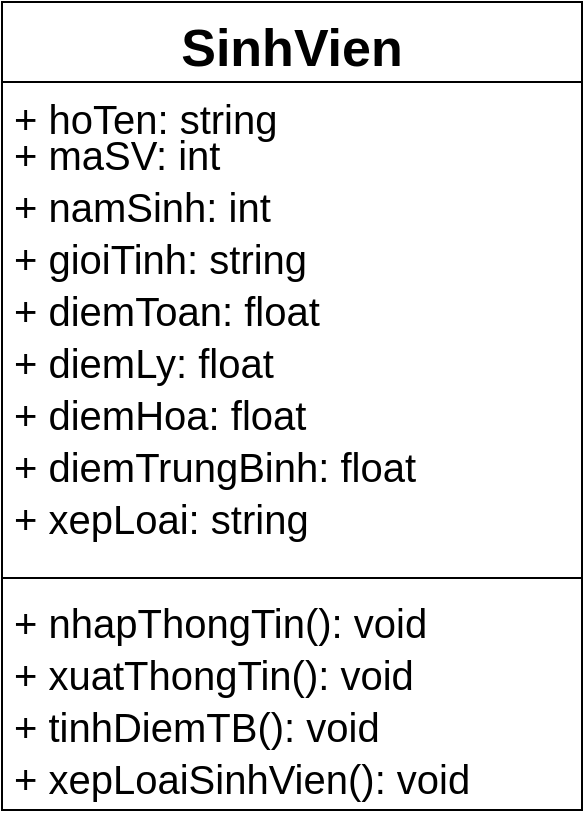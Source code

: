 <mxfile version="20.6.0" type="device"><diagram id="17QEs-UuO4V3B4HEYYF2" name="Trang-1"><mxGraphModel dx="1038" dy="539" grid="1" gridSize="10" guides="1" tooltips="1" connect="1" arrows="1" fold="1" page="1" pageScale="1" pageWidth="827" pageHeight="1169" math="0" shadow="0"><root><mxCell id="0"/><mxCell id="1" parent="0"/><mxCell id="RAwH3nX21bp8vy6Q7XPu-1" value="SinhVien" style="swimlane;fontStyle=1;align=center;verticalAlign=top;childLayout=stackLayout;horizontal=1;startSize=40;horizontalStack=0;resizeParent=1;resizeParentMax=0;resizeLast=0;collapsible=1;marginBottom=0;fontSize=26;" vertex="1" parent="1"><mxGeometry x="290" y="50" width="290" height="404" as="geometry"/></mxCell><mxCell id="RAwH3nX21bp8vy6Q7XPu-2" value="+ hoTen: string" style="text;strokeColor=none;fillColor=none;align=left;verticalAlign=top;spacingLeft=4;spacingRight=4;overflow=hidden;rotatable=0;points=[[0,0.5],[1,0.5]];portConstraint=eastwest;fontSize=20;spacingBottom=-12;" vertex="1" parent="RAwH3nX21bp8vy6Q7XPu-1"><mxGeometry y="40" width="290" height="18" as="geometry"/></mxCell><mxCell id="RAwH3nX21bp8vy6Q7XPu-5" value="+ maSV: int" style="text;strokeColor=none;fillColor=none;align=left;verticalAlign=top;spacingLeft=4;spacingRight=4;overflow=hidden;rotatable=0;points=[[0,0.5],[1,0.5]];portConstraint=eastwest;fontSize=20;" vertex="1" parent="RAwH3nX21bp8vy6Q7XPu-1"><mxGeometry y="58" width="290" height="26" as="geometry"/></mxCell><mxCell id="RAwH3nX21bp8vy6Q7XPu-7" value="+ namSinh: int" style="text;strokeColor=none;fillColor=none;align=left;verticalAlign=top;spacingLeft=4;spacingRight=4;overflow=hidden;rotatable=0;points=[[0,0.5],[1,0.5]];portConstraint=eastwest;fontSize=20;" vertex="1" parent="RAwH3nX21bp8vy6Q7XPu-1"><mxGeometry y="84" width="290" height="26" as="geometry"/></mxCell><mxCell id="RAwH3nX21bp8vy6Q7XPu-8" value="+ gioiTinh: string" style="text;strokeColor=none;fillColor=none;align=left;verticalAlign=top;spacingLeft=4;spacingRight=4;overflow=hidden;rotatable=0;points=[[0,0.5],[1,0.5]];portConstraint=eastwest;fontSize=20;" vertex="1" parent="RAwH3nX21bp8vy6Q7XPu-1"><mxGeometry y="110" width="290" height="26" as="geometry"/></mxCell><mxCell id="RAwH3nX21bp8vy6Q7XPu-9" value="+ diemToan: float" style="text;strokeColor=none;fillColor=none;align=left;verticalAlign=top;spacingLeft=4;spacingRight=4;overflow=hidden;rotatable=0;points=[[0,0.5],[1,0.5]];portConstraint=eastwest;fontSize=20;" vertex="1" parent="RAwH3nX21bp8vy6Q7XPu-1"><mxGeometry y="136" width="290" height="26" as="geometry"/></mxCell><mxCell id="RAwH3nX21bp8vy6Q7XPu-10" value="+ diemLy: float" style="text;strokeColor=none;fillColor=none;align=left;verticalAlign=top;spacingLeft=4;spacingRight=4;overflow=hidden;rotatable=0;points=[[0,0.5],[1,0.5]];portConstraint=eastwest;fontSize=20;" vertex="1" parent="RAwH3nX21bp8vy6Q7XPu-1"><mxGeometry y="162" width="290" height="26" as="geometry"/></mxCell><mxCell id="RAwH3nX21bp8vy6Q7XPu-12" value="+ diemHoa: float" style="text;strokeColor=none;fillColor=none;align=left;verticalAlign=top;spacingLeft=4;spacingRight=4;overflow=hidden;rotatable=0;points=[[0,0.5],[1,0.5]];portConstraint=eastwest;fontSize=20;" vertex="1" parent="RAwH3nX21bp8vy6Q7XPu-1"><mxGeometry y="188" width="290" height="26" as="geometry"/></mxCell><mxCell id="RAwH3nX21bp8vy6Q7XPu-6" value="+ diemTrungBinh: float" style="text;strokeColor=none;fillColor=none;align=left;verticalAlign=top;spacingLeft=4;spacingRight=4;overflow=hidden;rotatable=0;points=[[0,0.5],[1,0.5]];portConstraint=eastwest;fontSize=20;" vertex="1" parent="RAwH3nX21bp8vy6Q7XPu-1"><mxGeometry y="214" width="290" height="26" as="geometry"/></mxCell><mxCell id="RAwH3nX21bp8vy6Q7XPu-13" value="+ xepLoai: string" style="text;strokeColor=none;fillColor=none;align=left;verticalAlign=top;spacingLeft=4;spacingRight=4;overflow=hidden;rotatable=0;points=[[0,0.5],[1,0.5]];portConstraint=eastwest;fontSize=20;" vertex="1" parent="RAwH3nX21bp8vy6Q7XPu-1"><mxGeometry y="240" width="290" height="44" as="geometry"/></mxCell><mxCell id="RAwH3nX21bp8vy6Q7XPu-3" value="" style="line;strokeWidth=1;fillColor=none;align=left;verticalAlign=middle;spacingTop=-1;spacingLeft=3;spacingRight=3;rotatable=0;labelPosition=right;points=[];portConstraint=eastwest;strokeColor=inherit;" vertex="1" parent="RAwH3nX21bp8vy6Q7XPu-1"><mxGeometry y="284" width="290" height="8" as="geometry"/></mxCell><mxCell id="RAwH3nX21bp8vy6Q7XPu-4" value="+ nhapThongTin(): void" style="text;strokeColor=none;fillColor=none;align=left;verticalAlign=top;spacingLeft=4;spacingRight=4;overflow=hidden;rotatable=0;points=[[0,0.5],[1,0.5]];portConstraint=eastwest;fontSize=20;" vertex="1" parent="RAwH3nX21bp8vy6Q7XPu-1"><mxGeometry y="292" width="290" height="26" as="geometry"/></mxCell><mxCell id="RAwH3nX21bp8vy6Q7XPu-14" value="+ xuatThongTin(): void" style="text;strokeColor=none;fillColor=none;align=left;verticalAlign=top;spacingLeft=4;spacingRight=4;overflow=hidden;rotatable=0;points=[[0,0.5],[1,0.5]];portConstraint=eastwest;fontSize=20;" vertex="1" parent="RAwH3nX21bp8vy6Q7XPu-1"><mxGeometry y="318" width="290" height="26" as="geometry"/></mxCell><mxCell id="RAwH3nX21bp8vy6Q7XPu-15" value="+ tinhDiemTB(): void" style="text;strokeColor=none;fillColor=none;align=left;verticalAlign=top;spacingLeft=4;spacingRight=4;overflow=hidden;rotatable=0;points=[[0,0.5],[1,0.5]];portConstraint=eastwest;fontSize=20;" vertex="1" parent="RAwH3nX21bp8vy6Q7XPu-1"><mxGeometry y="344" width="290" height="26" as="geometry"/></mxCell><mxCell id="RAwH3nX21bp8vy6Q7XPu-16" value="+ xepLoaiSinhVien(): void" style="text;strokeColor=none;fillColor=none;align=left;verticalAlign=top;spacingLeft=4;spacingRight=4;overflow=hidden;rotatable=0;points=[[0,0.5],[1,0.5]];portConstraint=eastwest;fontSize=20;" vertex="1" parent="RAwH3nX21bp8vy6Q7XPu-1"><mxGeometry y="370" width="290" height="34" as="geometry"/></mxCell></root></mxGraphModel></diagram></mxfile>
